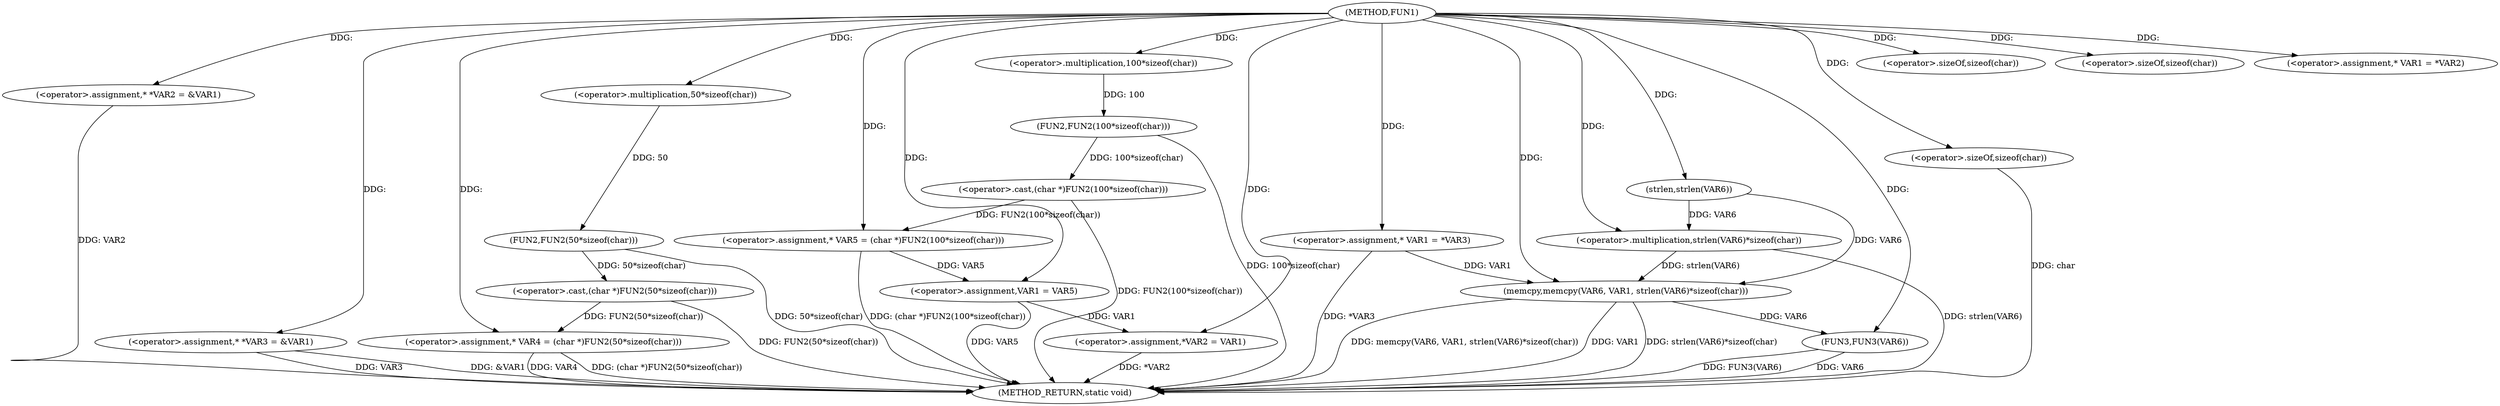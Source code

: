 digraph FUN1 {  
"1000100" [label = "(METHOD,FUN1)" ]
"1000164" [label = "(METHOD_RETURN,static void)" ]
"1000104" [label = "(<operator>.assignment,* *VAR2 = &VAR1)" ]
"1000109" [label = "(<operator>.assignment,* *VAR3 = &VAR1)" ]
"1000114" [label = "(<operator>.assignment,* VAR4 = (char *)FUN2(50*sizeof(char)))" ]
"1000116" [label = "(<operator>.cast,(char *)FUN2(50*sizeof(char)))" ]
"1000118" [label = "(FUN2,FUN2(50*sizeof(char)))" ]
"1000119" [label = "(<operator>.multiplication,50*sizeof(char))" ]
"1000121" [label = "(<operator>.sizeOf,sizeof(char))" ]
"1000124" [label = "(<operator>.assignment,* VAR5 = (char *)FUN2(100*sizeof(char)))" ]
"1000126" [label = "(<operator>.cast,(char *)FUN2(100*sizeof(char)))" ]
"1000128" [label = "(FUN2,FUN2(100*sizeof(char)))" ]
"1000129" [label = "(<operator>.multiplication,100*sizeof(char))" ]
"1000131" [label = "(<operator>.sizeOf,sizeof(char))" ]
"1000135" [label = "(<operator>.assignment,* VAR1 = *VAR2)" ]
"1000139" [label = "(<operator>.assignment,VAR1 = VAR5)" ]
"1000142" [label = "(<operator>.assignment,*VAR2 = VAR1)" ]
"1000148" [label = "(<operator>.assignment,* VAR1 = *VAR3)" ]
"1000154" [label = "(memcpy,memcpy(VAR6, VAR1, strlen(VAR6)*sizeof(char)))" ]
"1000157" [label = "(<operator>.multiplication,strlen(VAR6)*sizeof(char))" ]
"1000158" [label = "(strlen,strlen(VAR6))" ]
"1000160" [label = "(<operator>.sizeOf,sizeof(char))" ]
"1000162" [label = "(FUN3,FUN3(VAR6))" ]
  "1000124" -> "1000164"  [ label = "DDG: (char *)FUN2(100*sizeof(char))"] 
  "1000154" -> "1000164"  [ label = "DDG: strlen(VAR6)*sizeof(char)"] 
  "1000104" -> "1000164"  [ label = "DDG: VAR2"] 
  "1000114" -> "1000164"  [ label = "DDG: VAR4"] 
  "1000116" -> "1000164"  [ label = "DDG: FUN2(50*sizeof(char))"] 
  "1000154" -> "1000164"  [ label = "DDG: memcpy(VAR6, VAR1, strlen(VAR6)*sizeof(char))"] 
  "1000142" -> "1000164"  [ label = "DDG: *VAR2"] 
  "1000148" -> "1000164"  [ label = "DDG: *VAR3"] 
  "1000118" -> "1000164"  [ label = "DDG: 50*sizeof(char)"] 
  "1000139" -> "1000164"  [ label = "DDG: VAR5"] 
  "1000128" -> "1000164"  [ label = "DDG: 100*sizeof(char)"] 
  "1000157" -> "1000164"  [ label = "DDG: strlen(VAR6)"] 
  "1000109" -> "1000164"  [ label = "DDG: VAR3"] 
  "1000126" -> "1000164"  [ label = "DDG: FUN2(100*sizeof(char))"] 
  "1000154" -> "1000164"  [ label = "DDG: VAR1"] 
  "1000162" -> "1000164"  [ label = "DDG: VAR6"] 
  "1000162" -> "1000164"  [ label = "DDG: FUN3(VAR6)"] 
  "1000114" -> "1000164"  [ label = "DDG: (char *)FUN2(50*sizeof(char))"] 
  "1000109" -> "1000164"  [ label = "DDG: &VAR1"] 
  "1000160" -> "1000164"  [ label = "DDG: char"] 
  "1000100" -> "1000104"  [ label = "DDG: "] 
  "1000100" -> "1000109"  [ label = "DDG: "] 
  "1000116" -> "1000114"  [ label = "DDG: FUN2(50*sizeof(char))"] 
  "1000100" -> "1000114"  [ label = "DDG: "] 
  "1000118" -> "1000116"  [ label = "DDG: 50*sizeof(char)"] 
  "1000119" -> "1000118"  [ label = "DDG: 50"] 
  "1000100" -> "1000119"  [ label = "DDG: "] 
  "1000100" -> "1000121"  [ label = "DDG: "] 
  "1000126" -> "1000124"  [ label = "DDG: FUN2(100*sizeof(char))"] 
  "1000100" -> "1000124"  [ label = "DDG: "] 
  "1000128" -> "1000126"  [ label = "DDG: 100*sizeof(char)"] 
  "1000129" -> "1000128"  [ label = "DDG: 100"] 
  "1000100" -> "1000129"  [ label = "DDG: "] 
  "1000100" -> "1000131"  [ label = "DDG: "] 
  "1000100" -> "1000135"  [ label = "DDG: "] 
  "1000124" -> "1000139"  [ label = "DDG: VAR5"] 
  "1000100" -> "1000139"  [ label = "DDG: "] 
  "1000139" -> "1000142"  [ label = "DDG: VAR1"] 
  "1000100" -> "1000142"  [ label = "DDG: "] 
  "1000100" -> "1000148"  [ label = "DDG: "] 
  "1000158" -> "1000154"  [ label = "DDG: VAR6"] 
  "1000100" -> "1000154"  [ label = "DDG: "] 
  "1000148" -> "1000154"  [ label = "DDG: VAR1"] 
  "1000157" -> "1000154"  [ label = "DDG: strlen(VAR6)"] 
  "1000158" -> "1000157"  [ label = "DDG: VAR6"] 
  "1000100" -> "1000158"  [ label = "DDG: "] 
  "1000100" -> "1000157"  [ label = "DDG: "] 
  "1000100" -> "1000160"  [ label = "DDG: "] 
  "1000154" -> "1000162"  [ label = "DDG: VAR6"] 
  "1000100" -> "1000162"  [ label = "DDG: "] 
}
